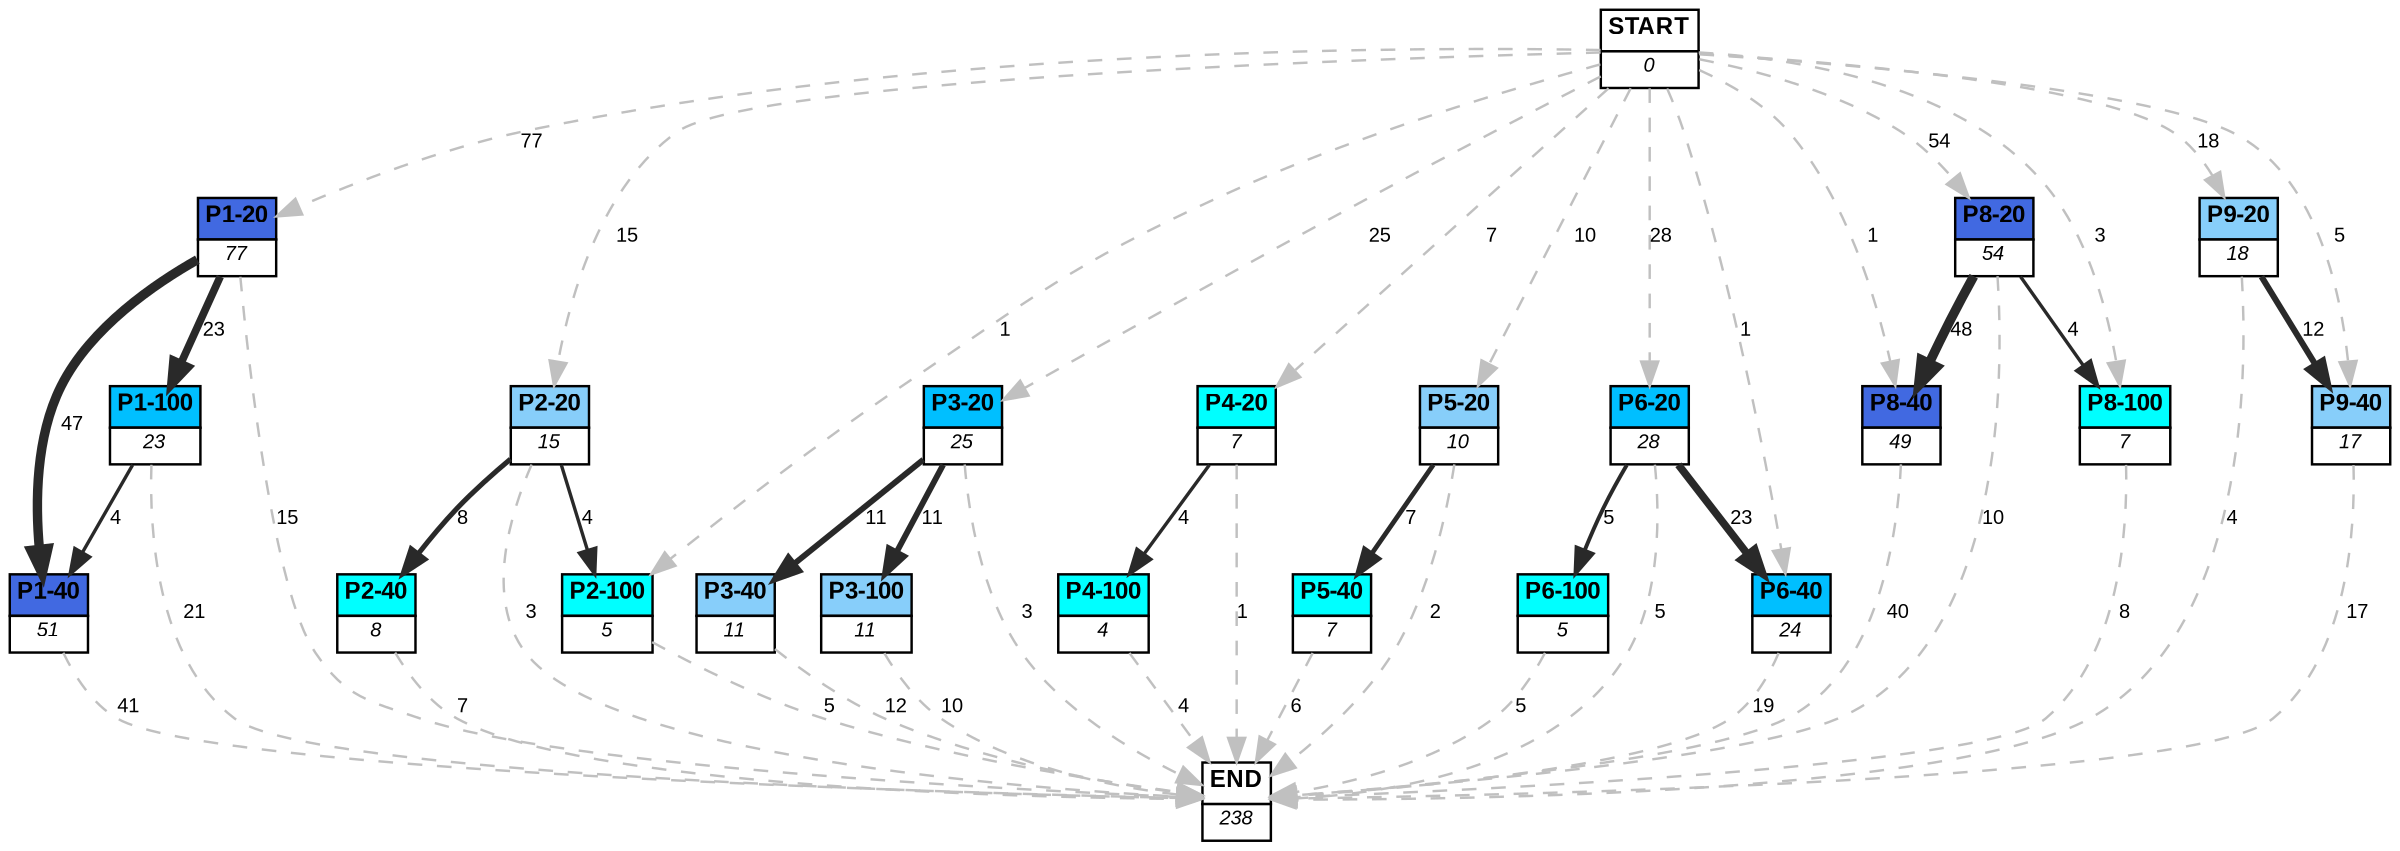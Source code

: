 digraph graphname {
	dpi = 150
	size="16,11!";
	margin = 0;
"P1-20" [shape=plain, label=<<table border="0" cellborder="1" cellspacing="0"><tr><td bgcolor="royalblue"><FONT face="Arial" POINT-SIZE="10"><b>P1-20</b></FONT></td></tr><tr><td bgcolor="white"><FONT face="Arial" POINT-SIZE="8"><i>77</i></FONT></td></tr></table>>]
"P1-40" [shape=plain, label=<<table border="0" cellborder="1" cellspacing="0"><tr><td bgcolor="royalblue"><FONT face="Arial" POINT-SIZE="10"><b>P1-40</b></FONT></td></tr><tr><td bgcolor="white"><FONT face="Arial" POINT-SIZE="8"><i>51</i></FONT></td></tr></table>>]
"P1-100" [shape=plain, label=<<table border="0" cellborder="1" cellspacing="0"><tr><td bgcolor="deepskyblue"><FONT face="Arial" POINT-SIZE="10"><b>P1-100</b></FONT></td></tr><tr><td bgcolor="white"><FONT face="Arial" POINT-SIZE="8"><i>23</i></FONT></td></tr></table>>]
"P2-20" [shape=plain, label=<<table border="0" cellborder="1" cellspacing="0"><tr><td bgcolor="lightskyblue"><FONT face="Arial" POINT-SIZE="10"><b>P2-20</b></FONT></td></tr><tr><td bgcolor="white"><FONT face="Arial" POINT-SIZE="8"><i>15</i></FONT></td></tr></table>>]
"P2-40" [shape=plain, label=<<table border="0" cellborder="1" cellspacing="0"><tr><td bgcolor="aqua"><FONT face="Arial" POINT-SIZE="10"><b>P2-40</b></FONT></td></tr><tr><td bgcolor="white"><FONT face="Arial" POINT-SIZE="8"><i>8</i></FONT></td></tr></table>>]
"P2-100" [shape=plain, label=<<table border="0" cellborder="1" cellspacing="0"><tr><td bgcolor="aqua"><FONT face="Arial" POINT-SIZE="10"><b>P2-100</b></FONT></td></tr><tr><td bgcolor="white"><FONT face="Arial" POINT-SIZE="8"><i>5</i></FONT></td></tr></table>>]
"P3-20" [shape=plain, label=<<table border="0" cellborder="1" cellspacing="0"><tr><td bgcolor="deepskyblue"><FONT face="Arial" POINT-SIZE="10"><b>P3-20</b></FONT></td></tr><tr><td bgcolor="white"><FONT face="Arial" POINT-SIZE="8"><i>25</i></FONT></td></tr></table>>]
"P3-40" [shape=plain, label=<<table border="0" cellborder="1" cellspacing="0"><tr><td bgcolor="lightskyblue"><FONT face="Arial" POINT-SIZE="10"><b>P3-40</b></FONT></td></tr><tr><td bgcolor="white"><FONT face="Arial" POINT-SIZE="8"><i>11</i></FONT></td></tr></table>>]
"P3-100" [shape=plain, label=<<table border="0" cellborder="1" cellspacing="0"><tr><td bgcolor="lightskyblue"><FONT face="Arial" POINT-SIZE="10"><b>P3-100</b></FONT></td></tr><tr><td bgcolor="white"><FONT face="Arial" POINT-SIZE="8"><i>11</i></FONT></td></tr></table>>]
"P4-20" [shape=plain, label=<<table border="0" cellborder="1" cellspacing="0"><tr><td bgcolor="aqua"><FONT face="Arial" POINT-SIZE="10"><b>P4-20</b></FONT></td></tr><tr><td bgcolor="white"><FONT face="Arial" POINT-SIZE="8"><i>7</i></FONT></td></tr></table>>]
"P4-100" [shape=plain, label=<<table border="0" cellborder="1" cellspacing="0"><tr><td bgcolor="aqua"><FONT face="Arial" POINT-SIZE="10"><b>P4-100</b></FONT></td></tr><tr><td bgcolor="white"><FONT face="Arial" POINT-SIZE="8"><i>4</i></FONT></td></tr></table>>]
"P5-20" [shape=plain, label=<<table border="0" cellborder="1" cellspacing="0"><tr><td bgcolor="lightskyblue"><FONT face="Arial" POINT-SIZE="10"><b>P5-20</b></FONT></td></tr><tr><td bgcolor="white"><FONT face="Arial" POINT-SIZE="8"><i>10</i></FONT></td></tr></table>>]
"P5-40" [shape=plain, label=<<table border="0" cellborder="1" cellspacing="0"><tr><td bgcolor="aqua"><FONT face="Arial" POINT-SIZE="10"><b>P5-40</b></FONT></td></tr><tr><td bgcolor="white"><FONT face="Arial" POINT-SIZE="8"><i>7</i></FONT></td></tr></table>>]
"P6-20" [shape=plain, label=<<table border="0" cellborder="1" cellspacing="0"><tr><td bgcolor="deepskyblue"><FONT face="Arial" POINT-SIZE="10"><b>P6-20</b></FONT></td></tr><tr><td bgcolor="white"><FONT face="Arial" POINT-SIZE="8"><i>28</i></FONT></td></tr></table>>]
"P6-100" [shape=plain, label=<<table border="0" cellborder="1" cellspacing="0"><tr><td bgcolor="aqua"><FONT face="Arial" POINT-SIZE="10"><b>P6-100</b></FONT></td></tr><tr><td bgcolor="white"><FONT face="Arial" POINT-SIZE="8"><i>5</i></FONT></td></tr></table>>]
"P6-40" [shape=plain, label=<<table border="0" cellborder="1" cellspacing="0"><tr><td bgcolor="deepskyblue"><FONT face="Arial" POINT-SIZE="10"><b>P6-40</b></FONT></td></tr><tr><td bgcolor="white"><FONT face="Arial" POINT-SIZE="8"><i>24</i></FONT></td></tr></table>>]
"P8-20" [shape=plain, label=<<table border="0" cellborder="1" cellspacing="0"><tr><td bgcolor="royalblue"><FONT face="Arial" POINT-SIZE="10"><b>P8-20</b></FONT></td></tr><tr><td bgcolor="white"><FONT face="Arial" POINT-SIZE="8"><i>54</i></FONT></td></tr></table>>]
"P8-40" [shape=plain, label=<<table border="0" cellborder="1" cellspacing="0"><tr><td bgcolor="royalblue"><FONT face="Arial" POINT-SIZE="10"><b>P8-40</b></FONT></td></tr><tr><td bgcolor="white"><FONT face="Arial" POINT-SIZE="8"><i>49</i></FONT></td></tr></table>>]
"P8-100" [shape=plain, label=<<table border="0" cellborder="1" cellspacing="0"><tr><td bgcolor="aqua"><FONT face="Arial" POINT-SIZE="10"><b>P8-100</b></FONT></td></tr><tr><td bgcolor="white"><FONT face="Arial" POINT-SIZE="8"><i>7</i></FONT></td></tr></table>>]
"P9-20" [shape=plain, label=<<table border="0" cellborder="1" cellspacing="0"><tr><td bgcolor="lightskyblue"><FONT face="Arial" POINT-SIZE="10"><b>P9-20</b></FONT></td></tr><tr><td bgcolor="white"><FONT face="Arial" POINT-SIZE="8"><i>18</i></FONT></td></tr></table>>]
"P9-40" [shape=plain, label=<<table border="0" cellborder="1" cellspacing="0"><tr><td bgcolor="lightskyblue"><FONT face="Arial" POINT-SIZE="10"><b>P9-40</b></FONT></td></tr><tr><td bgcolor="white"><FONT face="Arial" POINT-SIZE="8"><i>17</i></FONT></td></tr></table>>]
"START" [shape=plain, label=<<table border="0" cellborder="1" cellspacing="0"><tr><td bgcolor="white"><FONT face="Arial" POINT-SIZE="10"><b>START</b></FONT></td></tr><tr><td bgcolor="white"><FONT face="Arial" POINT-SIZE="8"><i>0</i></FONT></td></tr></table>>]
"END" [shape=plain, label=<<table border="0" cellborder="1" cellspacing="0"><tr><td bgcolor="white"><FONT face="Arial" POINT-SIZE="10"><b>END</b></FONT></td></tr><tr><td bgcolor="white"><FONT face="Arial" POINT-SIZE="8"><i>238</i></FONT></td></tr></table>>]
"P1-20" -> "P1-40" [ color=grey16 penwidth = "3.8501476017100584"label ="47" labelfloat=false fontname="Arial" fontsize=8]
"P1-20" -> "P1-100" [ color=grey16 penwidth = "3.1354942159291497"label ="23" labelfloat=false fontname="Arial" fontsize=8]
"P1-20" -> "END" [ style = dashed color=grey label ="15" labelfloat=false fontname="Arial" fontsize=8]
"P1-40" -> "END" [ style = dashed color=grey label ="41" labelfloat=false fontname="Arial" fontsize=8]
"P1-100" -> "P1-40" [ color=grey16 penwidth = "1.3862943611198906"label ="4" labelfloat=false fontname="Arial" fontsize=8]
"P1-100" -> "END" [ style = dashed color=grey label ="21" labelfloat=false fontname="Arial" fontsize=8]
"P2-20" -> "P2-40" [ color=grey16 penwidth = "2.0794415416798357"label ="8" labelfloat=false fontname="Arial" fontsize=8]
"P2-20" -> "P2-100" [ color=grey16 penwidth = "1.3862943611198906"label ="4" labelfloat=false fontname="Arial" fontsize=8]
"P2-20" -> "END" [ style = dashed color=grey label ="3" labelfloat=false fontname="Arial" fontsize=8]
"P2-40" -> "END" [ style = dashed color=grey label ="7" labelfloat=false fontname="Arial" fontsize=8]
"P2-100" -> "END" [ style = dashed color=grey label ="5" labelfloat=false fontname="Arial" fontsize=8]
"P3-20" -> "P3-40" [ color=grey16 penwidth = "2.3978952727983707"label ="11" labelfloat=false fontname="Arial" fontsize=8]
"P3-20" -> "P3-100" [ color=grey16 penwidth = "2.3978952727983707"label ="11" labelfloat=false fontname="Arial" fontsize=8]
"P3-20" -> "END" [ style = dashed color=grey label ="3" labelfloat=false fontname="Arial" fontsize=8]
"P3-40" -> "END" [ style = dashed color=grey label ="12" labelfloat=false fontname="Arial" fontsize=8]
"P3-100" -> "END" [ style = dashed color=grey label ="10" labelfloat=false fontname="Arial" fontsize=8]
"P4-20" -> "P4-100" [ color=grey16 penwidth = "1.3862943611198906"label ="4" labelfloat=false fontname="Arial" fontsize=8]
"P4-20" -> "END" [ style = dashed color=grey label ="1" labelfloat=false fontname="Arial" fontsize=8]
"P4-100" -> "END" [ style = dashed color=grey label ="4" labelfloat=false fontname="Arial" fontsize=8]
"P5-20" -> "P5-40" [ color=grey16 penwidth = "1.9459101490553132"label ="7" labelfloat=false fontname="Arial" fontsize=8]
"P5-20" -> "END" [ style = dashed color=grey label ="2" labelfloat=false fontname="Arial" fontsize=8]
"P5-40" -> "END" [ style = dashed color=grey label ="6" labelfloat=false fontname="Arial" fontsize=8]
"P6-20" -> "P6-100" [ color=grey16 penwidth = "1.6094379124341003"label ="5" labelfloat=false fontname="Arial" fontsize=8]
"P6-20" -> "P6-40" [ color=grey16 penwidth = "3.1354942159291497"label ="23" labelfloat=false fontname="Arial" fontsize=8]
"P6-20" -> "END" [ style = dashed color=grey label ="5" labelfloat=false fontname="Arial" fontsize=8]
"P6-100" -> "END" [ style = dashed color=grey label ="5" labelfloat=false fontname="Arial" fontsize=8]
"P6-40" -> "END" [ style = dashed color=grey label ="19" labelfloat=false fontname="Arial" fontsize=8]
"P8-20" -> "P8-40" [ color=grey16 penwidth = "3.871201010907891"label ="48" labelfloat=false fontname="Arial" fontsize=8]
"P8-20" -> "P8-100" [ color=grey16 penwidth = "1.3862943611198906"label ="4" labelfloat=false fontname="Arial" fontsize=8]
"P8-20" -> "END" [ style = dashed color=grey label ="10" labelfloat=false fontname="Arial" fontsize=8]
"P8-40" -> "END" [ style = dashed color=grey label ="40" labelfloat=false fontname="Arial" fontsize=8]
"P8-100" -> "END" [ style = dashed color=grey label ="8" labelfloat=false fontname="Arial" fontsize=8]
"P9-20" -> "P9-40" [ color=grey16 penwidth = "2.4849066497880004"label ="12" labelfloat=false fontname="Arial" fontsize=8]
"P9-20" -> "END" [ style = dashed color=grey label ="4" labelfloat=false fontname="Arial" fontsize=8]
"P9-40" -> "END" [ style = dashed color=grey label ="17" labelfloat=false fontname="Arial" fontsize=8]
"START" -> "P1-20" [ style = dashed color=grey label ="77" labelfloat=false fontname="Arial" fontsize=8]
"START" -> "P2-20" [ style = dashed color=grey label ="15" labelfloat=false fontname="Arial" fontsize=8]
"START" -> "P2-100" [ style = dashed color=grey label ="1" labelfloat=false fontname="Arial" fontsize=8]
"START" -> "P3-20" [ style = dashed color=grey label ="25" labelfloat=false fontname="Arial" fontsize=8]
"START" -> "P4-20" [ style = dashed color=grey label ="7" labelfloat=false fontname="Arial" fontsize=8]
"START" -> "P5-20" [ style = dashed color=grey label ="10" labelfloat=false fontname="Arial" fontsize=8]
"START" -> "P6-20" [ style = dashed color=grey label ="28" labelfloat=false fontname="Arial" fontsize=8]
"START" -> "P6-40" [ style = dashed color=grey label ="1" labelfloat=false fontname="Arial" fontsize=8]
"START" -> "P8-20" [ style = dashed color=grey label ="54" labelfloat=false fontname="Arial" fontsize=8]
"START" -> "P8-40" [ style = dashed color=grey label ="1" labelfloat=false fontname="Arial" fontsize=8]
"START" -> "P8-100" [ style = dashed color=grey label ="3" labelfloat=false fontname="Arial" fontsize=8]
"START" -> "P9-20" [ style = dashed color=grey label ="18" labelfloat=false fontname="Arial" fontsize=8]
"START" -> "P9-40" [ style = dashed color=grey label ="5" labelfloat=false fontname="Arial" fontsize=8]
}